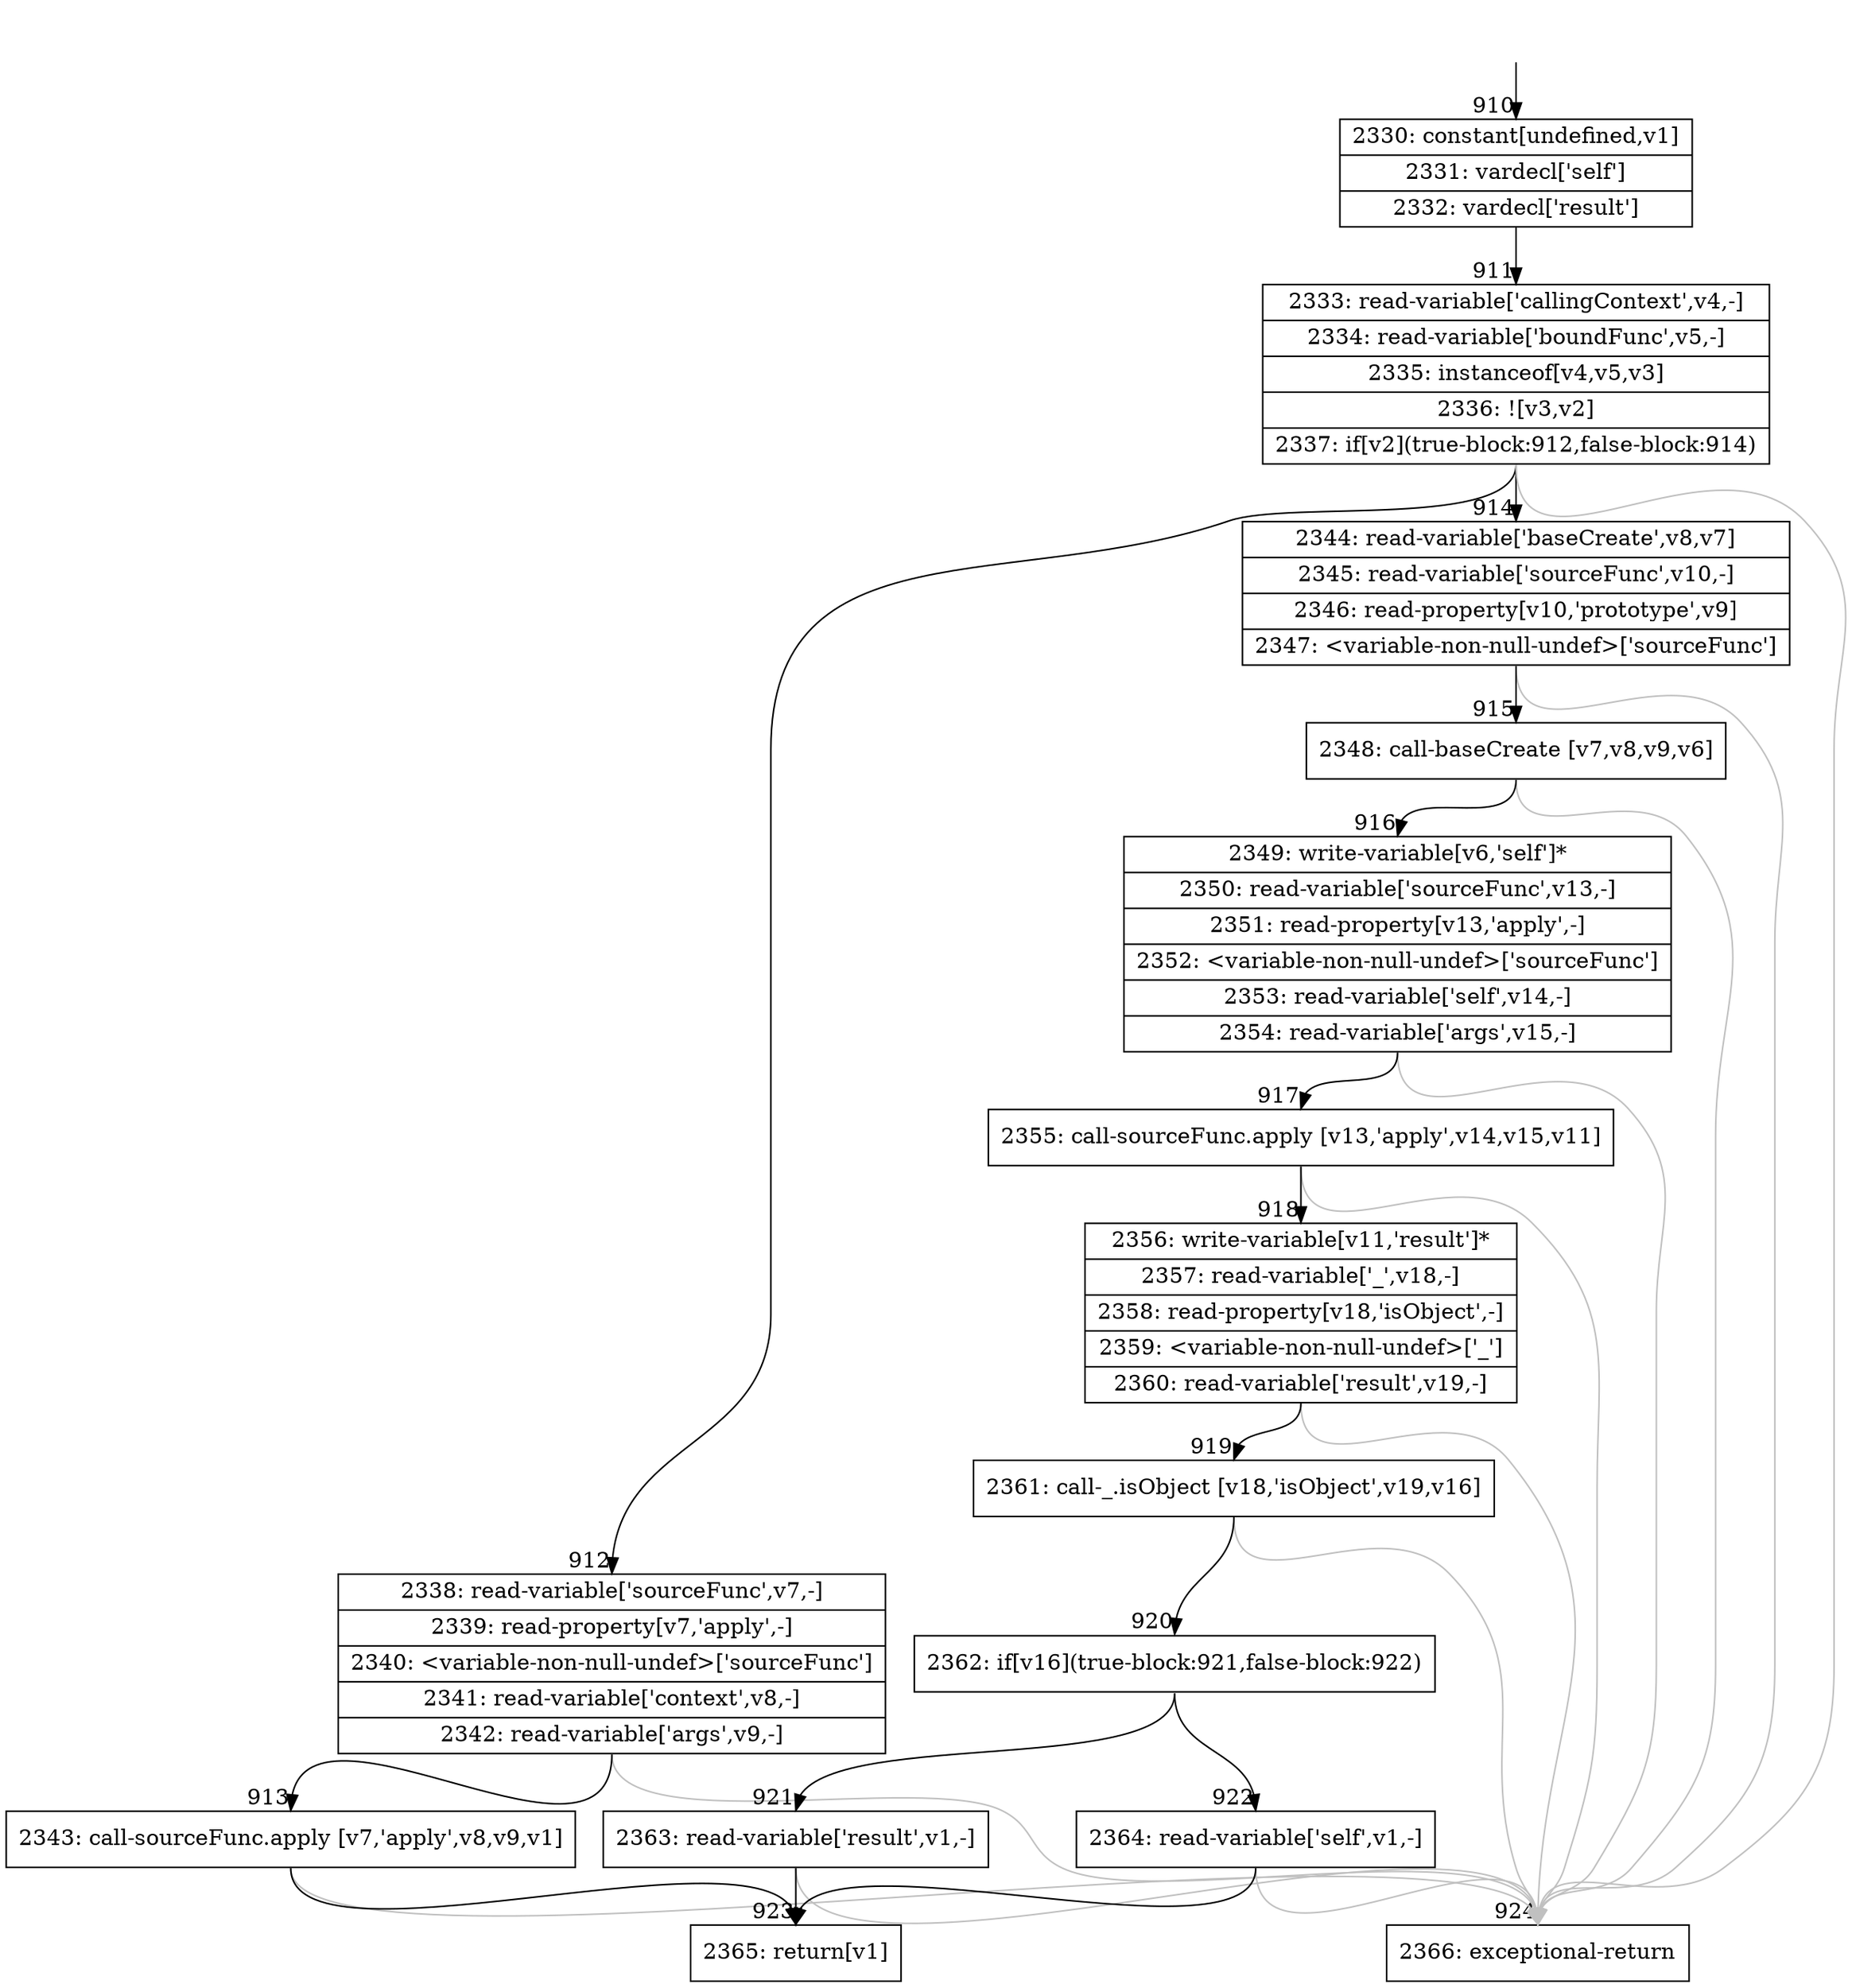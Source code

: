 digraph {
rankdir="TD"
BB_entry76[shape=none,label=""];
BB_entry76 -> BB910 [tailport=s, headport=n, headlabel="    910"]
BB910 [shape=record label="{2330: constant[undefined,v1]|2331: vardecl['self']|2332: vardecl['result']}" ] 
BB910 -> BB911 [tailport=s, headport=n, headlabel="      911"]
BB911 [shape=record label="{2333: read-variable['callingContext',v4,-]|2334: read-variable['boundFunc',v5,-]|2335: instanceof[v4,v5,v3]|2336: ![v3,v2]|2337: if[v2](true-block:912,false-block:914)}" ] 
BB911 -> BB912 [tailport=s, headport=n, headlabel="      912"]
BB911 -> BB914 [tailport=s, headport=n, headlabel="      914"]
BB911 -> BB924 [tailport=s, headport=n, color=gray, headlabel="      924"]
BB912 [shape=record label="{2338: read-variable['sourceFunc',v7,-]|2339: read-property[v7,'apply',-]|2340: \<variable-non-null-undef\>['sourceFunc']|2341: read-variable['context',v8,-]|2342: read-variable['args',v9,-]}" ] 
BB912 -> BB913 [tailport=s, headport=n, headlabel="      913"]
BB912 -> BB924 [tailport=s, headport=n, color=gray]
BB913 [shape=record label="{2343: call-sourceFunc.apply [v7,'apply',v8,v9,v1]}" ] 
BB913 -> BB923 [tailport=s, headport=n, headlabel="      923"]
BB913 -> BB924 [tailport=s, headport=n, color=gray]
BB914 [shape=record label="{2344: read-variable['baseCreate',v8,v7]|2345: read-variable['sourceFunc',v10,-]|2346: read-property[v10,'prototype',v9]|2347: \<variable-non-null-undef\>['sourceFunc']}" ] 
BB914 -> BB915 [tailport=s, headport=n, headlabel="      915"]
BB914 -> BB924 [tailport=s, headport=n, color=gray]
BB915 [shape=record label="{2348: call-baseCreate [v7,v8,v9,v6]}" ] 
BB915 -> BB916 [tailport=s, headport=n, headlabel="      916"]
BB915 -> BB924 [tailport=s, headport=n, color=gray]
BB916 [shape=record label="{2349: write-variable[v6,'self']*|2350: read-variable['sourceFunc',v13,-]|2351: read-property[v13,'apply',-]|2352: \<variable-non-null-undef\>['sourceFunc']|2353: read-variable['self',v14,-]|2354: read-variable['args',v15,-]}" ] 
BB916 -> BB917 [tailport=s, headport=n, headlabel="      917"]
BB916 -> BB924 [tailport=s, headport=n, color=gray]
BB917 [shape=record label="{2355: call-sourceFunc.apply [v13,'apply',v14,v15,v11]}" ] 
BB917 -> BB918 [tailport=s, headport=n, headlabel="      918"]
BB917 -> BB924 [tailport=s, headport=n, color=gray]
BB918 [shape=record label="{2356: write-variable[v11,'result']*|2357: read-variable['_',v18,-]|2358: read-property[v18,'isObject',-]|2359: \<variable-non-null-undef\>['_']|2360: read-variable['result',v19,-]}" ] 
BB918 -> BB919 [tailport=s, headport=n, headlabel="      919"]
BB918 -> BB924 [tailport=s, headport=n, color=gray]
BB919 [shape=record label="{2361: call-_.isObject [v18,'isObject',v19,v16]}" ] 
BB919 -> BB920 [tailport=s, headport=n, headlabel="      920"]
BB919 -> BB924 [tailport=s, headport=n, color=gray]
BB920 [shape=record label="{2362: if[v16](true-block:921,false-block:922)}" ] 
BB920 -> BB921 [tailport=s, headport=n, headlabel="      921"]
BB920 -> BB922 [tailport=s, headport=n, headlabel="      922"]
BB921 [shape=record label="{2363: read-variable['result',v1,-]}" ] 
BB921 -> BB923 [tailport=s, headport=n]
BB921 -> BB924 [tailport=s, headport=n, color=gray]
BB922 [shape=record label="{2364: read-variable['self',v1,-]}" ] 
BB922 -> BB923 [tailport=s, headport=n]
BB922 -> BB924 [tailport=s, headport=n, color=gray]
BB923 [shape=record label="{2365: return[v1]}" ] 
BB924 [shape=record label="{2366: exceptional-return}" ] 
//#$~ 705
}
